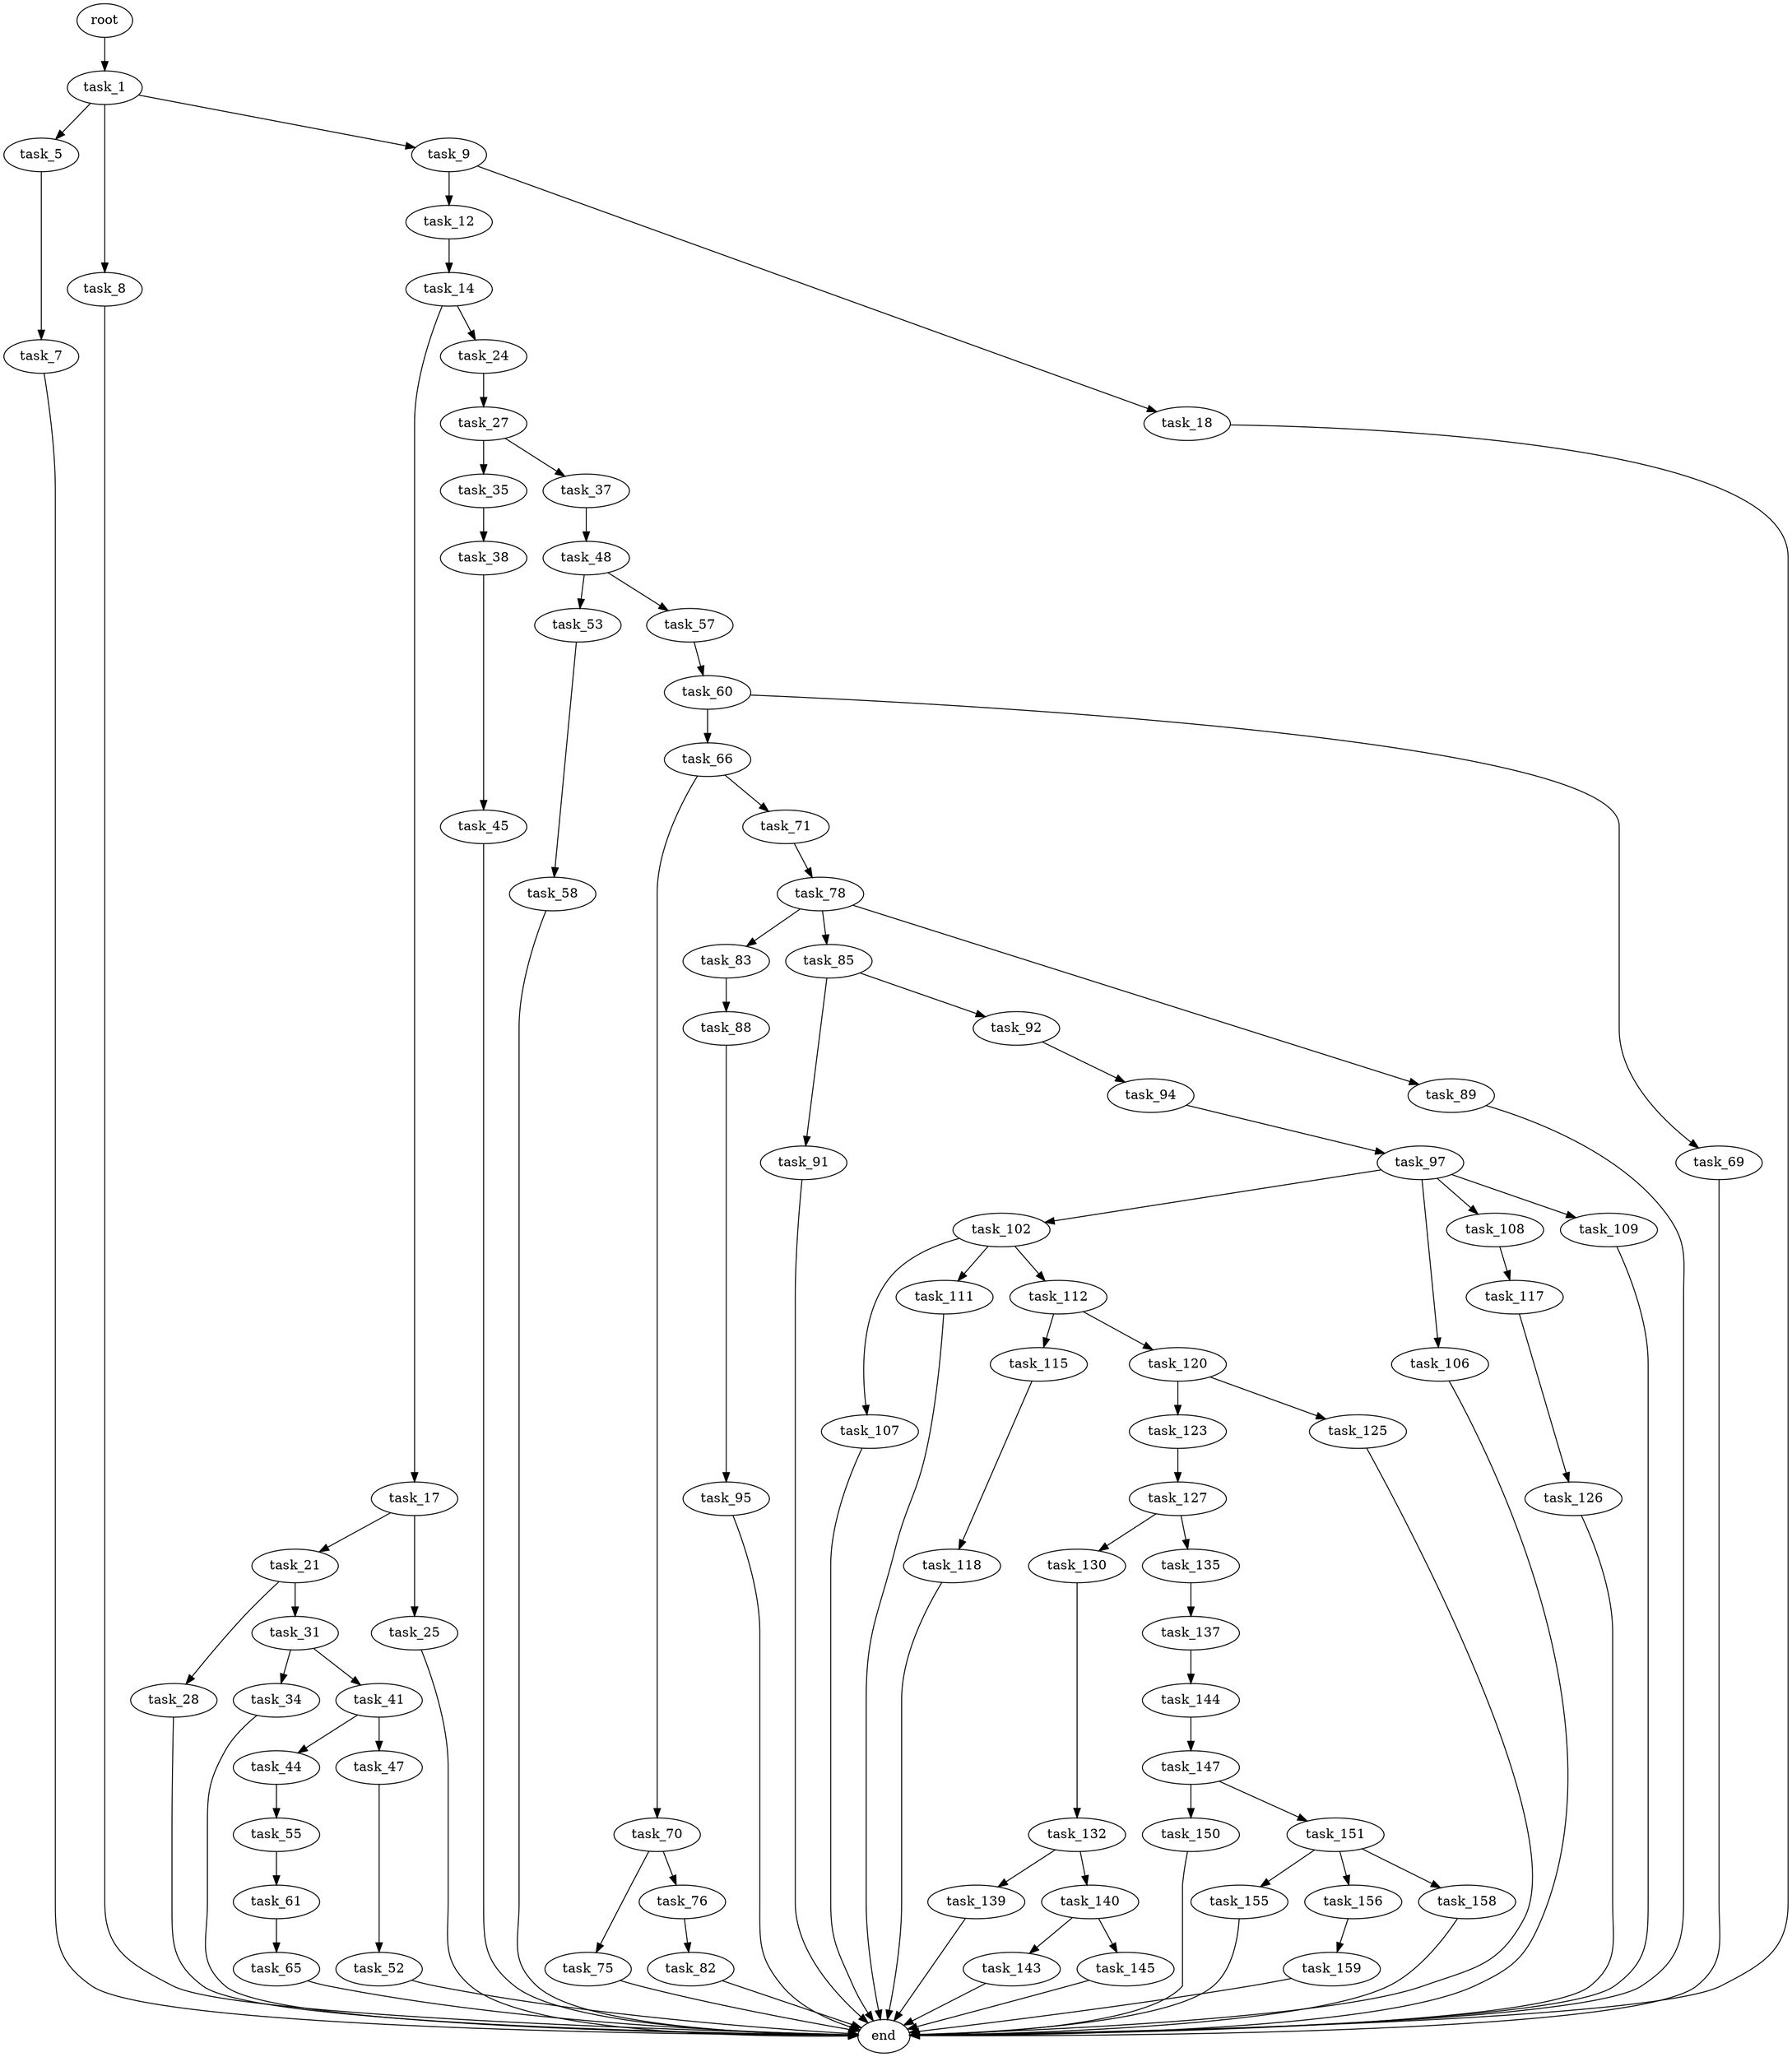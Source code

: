 digraph G {
  root [size="0.000000"];
  task_1 [size="549755813888.000000"];
  task_5 [size="345380439889.000000"];
  task_8 [size="17754848318.000000"];
  task_9 [size="18939878482.000000"];
  task_7 [size="782757789696.000000"];
  end [size="0.000000"];
  task_12 [size="9295659391.000000"];
  task_18 [size="1273450084616.000000"];
  task_14 [size="134217728000.000000"];
  task_17 [size="1291400767.000000"];
  task_24 [size="1073741824000.000000"];
  task_21 [size="1073741824000.000000"];
  task_25 [size="8250651704.000000"];
  task_28 [size="231928233984.000000"];
  task_31 [size="181845091620.000000"];
  task_27 [size="77379526590.000000"];
  task_35 [size="95259029988.000000"];
  task_37 [size="21207621832.000000"];
  task_34 [size="282072889071.000000"];
  task_41 [size="8506950699.000000"];
  task_38 [size="151048056110.000000"];
  task_48 [size="231928233984.000000"];
  task_45 [size="26154186835.000000"];
  task_44 [size="368293445632.000000"];
  task_47 [size="1341654792180.000000"];
  task_55 [size="14785812932.000000"];
  task_52 [size="231928233984.000000"];
  task_53 [size="4838314034.000000"];
  task_57 [size="9680802044.000000"];
  task_58 [size="13075157051.000000"];
  task_61 [size="368293445632.000000"];
  task_60 [size="1161066817.000000"];
  task_66 [size="68719476736.000000"];
  task_69 [size="68719476736.000000"];
  task_65 [size="368293445632.000000"];
  task_70 [size="13548416279.000000"];
  task_71 [size="8589934592.000000"];
  task_75 [size="2563064635.000000"];
  task_76 [size="24490536829.000000"];
  task_78 [size="28991029248.000000"];
  task_82 [size="3562303390.000000"];
  task_83 [size="8589934592.000000"];
  task_85 [size="549755813888.000000"];
  task_89 [size="231928233984.000000"];
  task_88 [size="17378336512.000000"];
  task_91 [size="323694634444.000000"];
  task_92 [size="1073741824000.000000"];
  task_95 [size="1073741824000.000000"];
  task_94 [size="231928233984.000000"];
  task_97 [size="549755813888.000000"];
  task_102 [size="51847628050.000000"];
  task_106 [size="368293445632.000000"];
  task_108 [size="907708596673.000000"];
  task_109 [size="782757789696.000000"];
  task_107 [size="4281467205.000000"];
  task_111 [size="241934814179.000000"];
  task_112 [size="231928233984.000000"];
  task_117 [size="157046756688.000000"];
  task_115 [size="1073741824000.000000"];
  task_120 [size="267319552826.000000"];
  task_118 [size="231928233984.000000"];
  task_126 [size="3385149416.000000"];
  task_123 [size="348758414702.000000"];
  task_125 [size="40740292679.000000"];
  task_127 [size="44303964771.000000"];
  task_130 [size="134217728000.000000"];
  task_135 [size="782757789696.000000"];
  task_132 [size="473332965009.000000"];
  task_139 [size="41296175155.000000"];
  task_140 [size="216732038739.000000"];
  task_137 [size="8589934592.000000"];
  task_144 [size="23760062872.000000"];
  task_143 [size="8589934592.000000"];
  task_145 [size="25104198558.000000"];
  task_147 [size="549755813888.000000"];
  task_150 [size="782757789696.000000"];
  task_151 [size="231928233984.000000"];
  task_155 [size="9943358426.000000"];
  task_156 [size="3299812545.000000"];
  task_158 [size="549755813888.000000"];
  task_159 [size="231928233984.000000"];

  root -> task_1 [size="1.000000"];
  task_1 -> task_5 [size="536870912.000000"];
  task_1 -> task_8 [size="536870912.000000"];
  task_1 -> task_9 [size="536870912.000000"];
  task_5 -> task_7 [size="301989888.000000"];
  task_8 -> end [size="1.000000"];
  task_9 -> task_12 [size="33554432.000000"];
  task_9 -> task_18 [size="33554432.000000"];
  task_7 -> end [size="1.000000"];
  task_12 -> task_14 [size="209715200.000000"];
  task_18 -> end [size="1.000000"];
  task_14 -> task_17 [size="209715200.000000"];
  task_14 -> task_24 [size="209715200.000000"];
  task_17 -> task_21 [size="33554432.000000"];
  task_17 -> task_25 [size="33554432.000000"];
  task_24 -> task_27 [size="838860800.000000"];
  task_21 -> task_28 [size="838860800.000000"];
  task_21 -> task_31 [size="838860800.000000"];
  task_25 -> end [size="1.000000"];
  task_28 -> end [size="1.000000"];
  task_31 -> task_34 [size="134217728.000000"];
  task_31 -> task_41 [size="134217728.000000"];
  task_27 -> task_35 [size="75497472.000000"];
  task_27 -> task_37 [size="75497472.000000"];
  task_35 -> task_38 [size="134217728.000000"];
  task_37 -> task_48 [size="411041792.000000"];
  task_34 -> end [size="1.000000"];
  task_41 -> task_44 [size="209715200.000000"];
  task_41 -> task_47 [size="209715200.000000"];
  task_38 -> task_45 [size="301989888.000000"];
  task_48 -> task_53 [size="301989888.000000"];
  task_48 -> task_57 [size="301989888.000000"];
  task_45 -> end [size="1.000000"];
  task_44 -> task_55 [size="411041792.000000"];
  task_47 -> task_52 [size="838860800.000000"];
  task_55 -> task_61 [size="33554432.000000"];
  task_52 -> end [size="1.000000"];
  task_53 -> task_58 [size="134217728.000000"];
  task_57 -> task_60 [size="411041792.000000"];
  task_58 -> end [size="1.000000"];
  task_61 -> task_65 [size="411041792.000000"];
  task_60 -> task_66 [size="75497472.000000"];
  task_60 -> task_69 [size="75497472.000000"];
  task_66 -> task_70 [size="134217728.000000"];
  task_66 -> task_71 [size="134217728.000000"];
  task_69 -> end [size="1.000000"];
  task_65 -> end [size="1.000000"];
  task_70 -> task_75 [size="411041792.000000"];
  task_70 -> task_76 [size="411041792.000000"];
  task_71 -> task_78 [size="33554432.000000"];
  task_75 -> end [size="1.000000"];
  task_76 -> task_82 [size="411041792.000000"];
  task_78 -> task_83 [size="75497472.000000"];
  task_78 -> task_85 [size="75497472.000000"];
  task_78 -> task_89 [size="75497472.000000"];
  task_82 -> end [size="1.000000"];
  task_83 -> task_88 [size="33554432.000000"];
  task_85 -> task_91 [size="536870912.000000"];
  task_85 -> task_92 [size="536870912.000000"];
  task_89 -> end [size="1.000000"];
  task_88 -> task_95 [size="679477248.000000"];
  task_91 -> end [size="1.000000"];
  task_92 -> task_94 [size="838860800.000000"];
  task_95 -> end [size="1.000000"];
  task_94 -> task_97 [size="301989888.000000"];
  task_97 -> task_102 [size="536870912.000000"];
  task_97 -> task_106 [size="536870912.000000"];
  task_97 -> task_108 [size="536870912.000000"];
  task_97 -> task_109 [size="536870912.000000"];
  task_102 -> task_107 [size="838860800.000000"];
  task_102 -> task_111 [size="838860800.000000"];
  task_102 -> task_112 [size="838860800.000000"];
  task_106 -> end [size="1.000000"];
  task_108 -> task_117 [size="679477248.000000"];
  task_109 -> end [size="1.000000"];
  task_107 -> end [size="1.000000"];
  task_111 -> end [size="1.000000"];
  task_112 -> task_115 [size="301989888.000000"];
  task_112 -> task_120 [size="301989888.000000"];
  task_117 -> task_126 [size="134217728.000000"];
  task_115 -> task_118 [size="838860800.000000"];
  task_120 -> task_123 [size="838860800.000000"];
  task_120 -> task_125 [size="838860800.000000"];
  task_118 -> end [size="1.000000"];
  task_126 -> end [size="1.000000"];
  task_123 -> task_127 [size="411041792.000000"];
  task_125 -> end [size="1.000000"];
  task_127 -> task_130 [size="75497472.000000"];
  task_127 -> task_135 [size="75497472.000000"];
  task_130 -> task_132 [size="209715200.000000"];
  task_135 -> task_137 [size="679477248.000000"];
  task_132 -> task_139 [size="301989888.000000"];
  task_132 -> task_140 [size="301989888.000000"];
  task_139 -> end [size="1.000000"];
  task_140 -> task_143 [size="209715200.000000"];
  task_140 -> task_145 [size="209715200.000000"];
  task_137 -> task_144 [size="33554432.000000"];
  task_144 -> task_147 [size="679477248.000000"];
  task_143 -> end [size="1.000000"];
  task_145 -> end [size="1.000000"];
  task_147 -> task_150 [size="536870912.000000"];
  task_147 -> task_151 [size="536870912.000000"];
  task_150 -> end [size="1.000000"];
  task_151 -> task_155 [size="301989888.000000"];
  task_151 -> task_156 [size="301989888.000000"];
  task_151 -> task_158 [size="301989888.000000"];
  task_155 -> end [size="1.000000"];
  task_156 -> task_159 [size="134217728.000000"];
  task_158 -> end [size="1.000000"];
  task_159 -> end [size="1.000000"];
}
